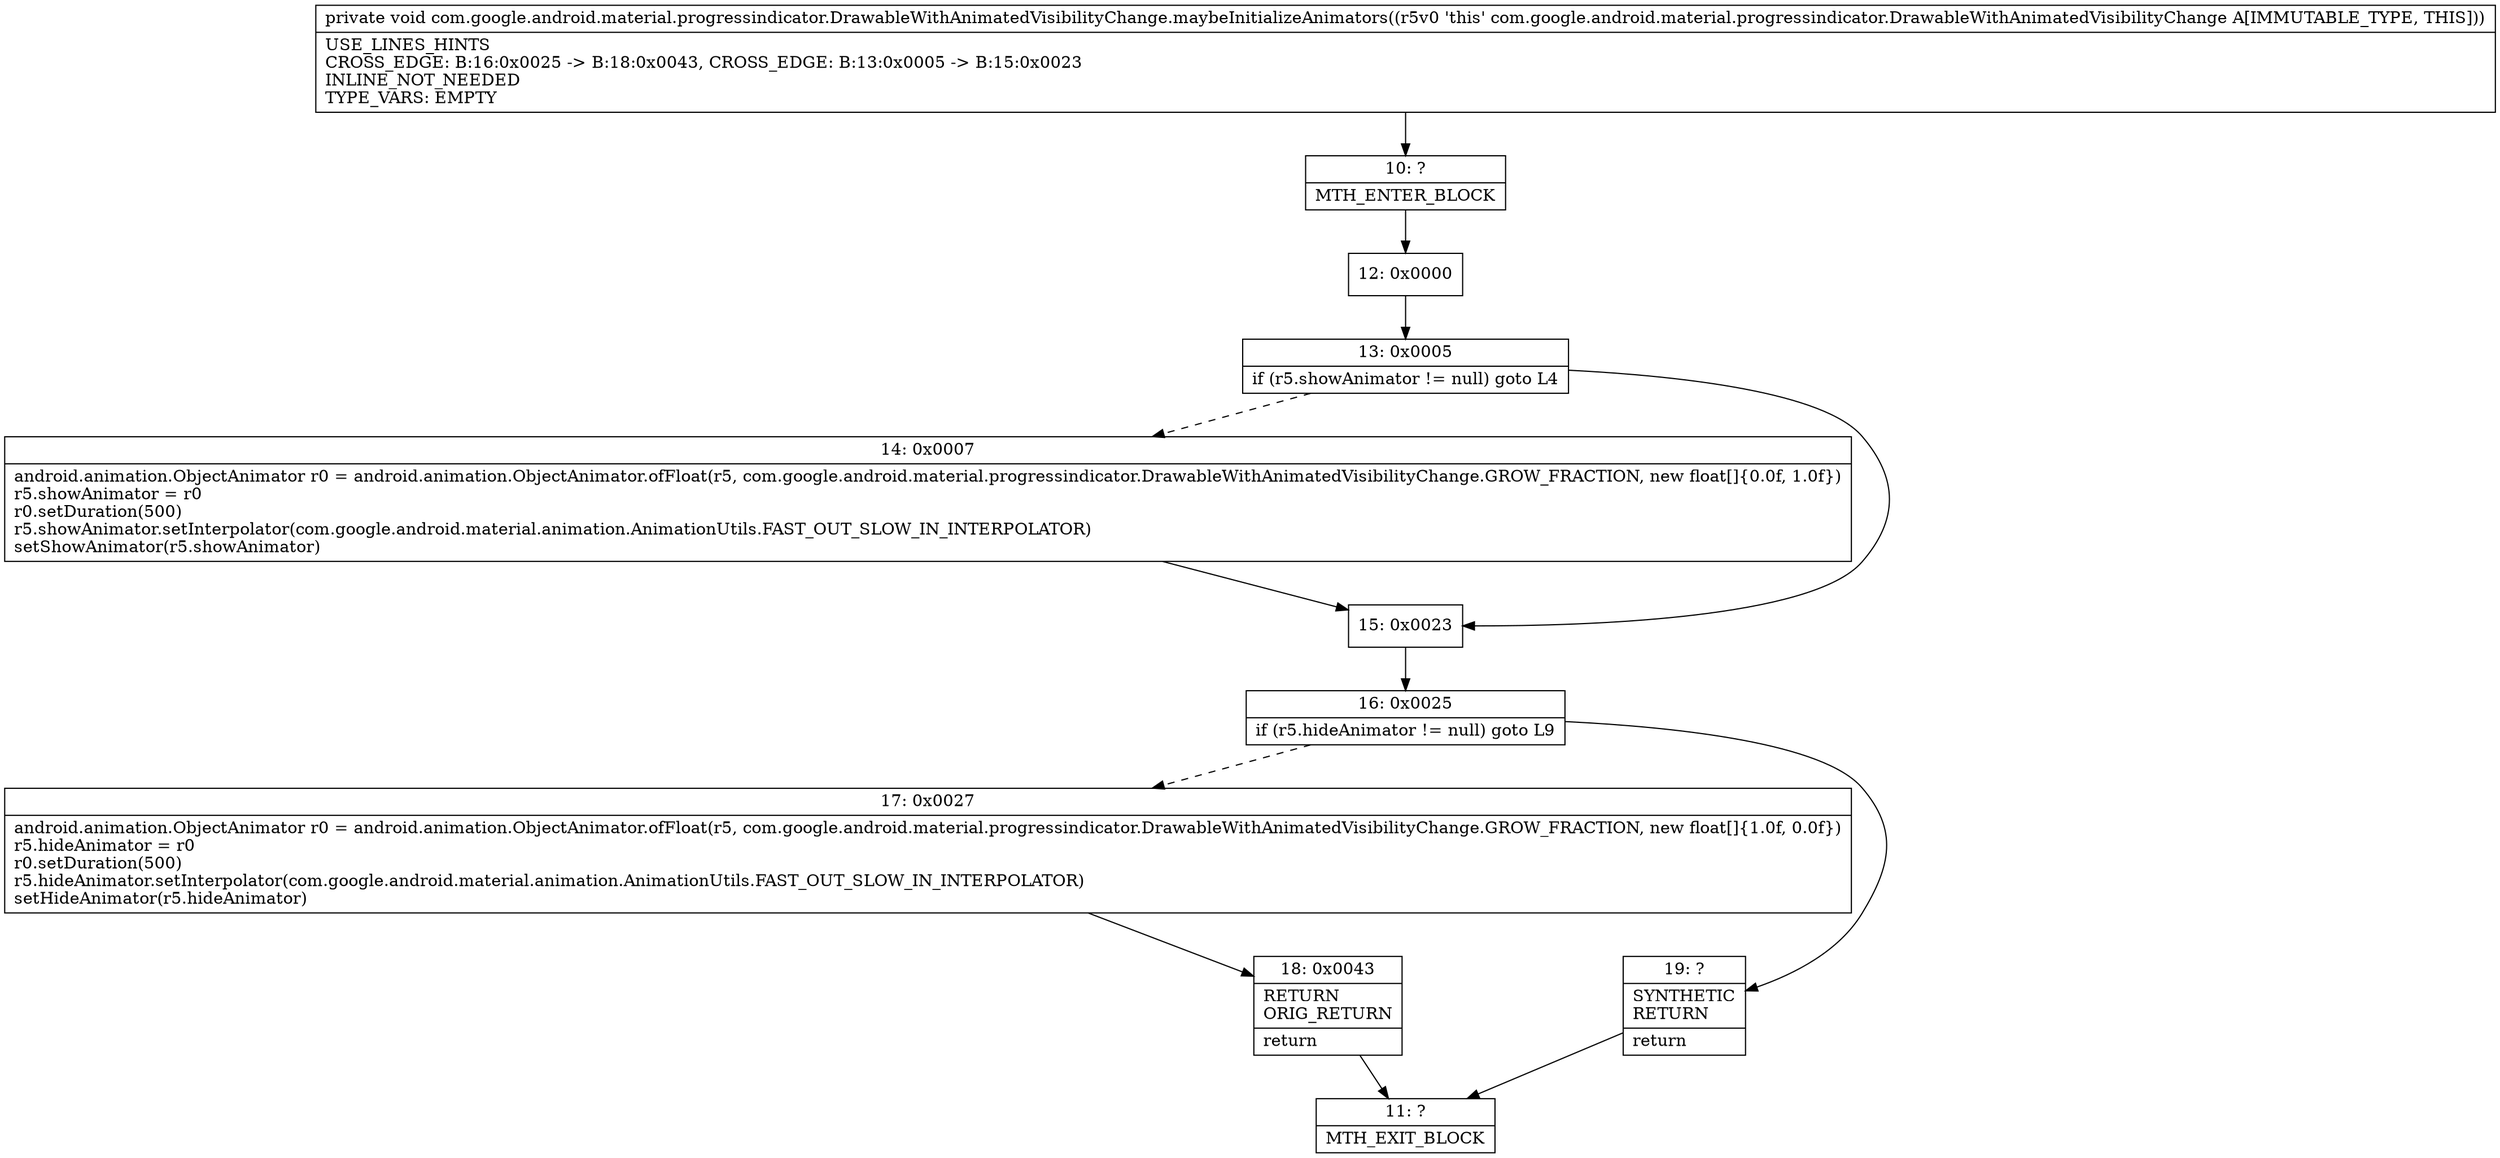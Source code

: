 digraph "CFG forcom.google.android.material.progressindicator.DrawableWithAnimatedVisibilityChange.maybeInitializeAnimators()V" {
Node_10 [shape=record,label="{10\:\ ?|MTH_ENTER_BLOCK\l}"];
Node_12 [shape=record,label="{12\:\ 0x0000}"];
Node_13 [shape=record,label="{13\:\ 0x0005|if (r5.showAnimator != null) goto L4\l}"];
Node_14 [shape=record,label="{14\:\ 0x0007|android.animation.ObjectAnimator r0 = android.animation.ObjectAnimator.ofFloat(r5, com.google.android.material.progressindicator.DrawableWithAnimatedVisibilityChange.GROW_FRACTION, new float[]\{0.0f, 1.0f\})\lr5.showAnimator = r0\lr0.setDuration(500)\lr5.showAnimator.setInterpolator(com.google.android.material.animation.AnimationUtils.FAST_OUT_SLOW_IN_INTERPOLATOR)\lsetShowAnimator(r5.showAnimator)\l}"];
Node_15 [shape=record,label="{15\:\ 0x0023}"];
Node_16 [shape=record,label="{16\:\ 0x0025|if (r5.hideAnimator != null) goto L9\l}"];
Node_17 [shape=record,label="{17\:\ 0x0027|android.animation.ObjectAnimator r0 = android.animation.ObjectAnimator.ofFloat(r5, com.google.android.material.progressindicator.DrawableWithAnimatedVisibilityChange.GROW_FRACTION, new float[]\{1.0f, 0.0f\})\lr5.hideAnimator = r0\lr0.setDuration(500)\lr5.hideAnimator.setInterpolator(com.google.android.material.animation.AnimationUtils.FAST_OUT_SLOW_IN_INTERPOLATOR)\lsetHideAnimator(r5.hideAnimator)\l}"];
Node_18 [shape=record,label="{18\:\ 0x0043|RETURN\lORIG_RETURN\l|return\l}"];
Node_11 [shape=record,label="{11\:\ ?|MTH_EXIT_BLOCK\l}"];
Node_19 [shape=record,label="{19\:\ ?|SYNTHETIC\lRETURN\l|return\l}"];
MethodNode[shape=record,label="{private void com.google.android.material.progressindicator.DrawableWithAnimatedVisibilityChange.maybeInitializeAnimators((r5v0 'this' com.google.android.material.progressindicator.DrawableWithAnimatedVisibilityChange A[IMMUTABLE_TYPE, THIS]))  | USE_LINES_HINTS\lCROSS_EDGE: B:16:0x0025 \-\> B:18:0x0043, CROSS_EDGE: B:13:0x0005 \-\> B:15:0x0023\lINLINE_NOT_NEEDED\lTYPE_VARS: EMPTY\l}"];
MethodNode -> Node_10;Node_10 -> Node_12;
Node_12 -> Node_13;
Node_13 -> Node_14[style=dashed];
Node_13 -> Node_15;
Node_14 -> Node_15;
Node_15 -> Node_16;
Node_16 -> Node_17[style=dashed];
Node_16 -> Node_19;
Node_17 -> Node_18;
Node_18 -> Node_11;
Node_19 -> Node_11;
}

